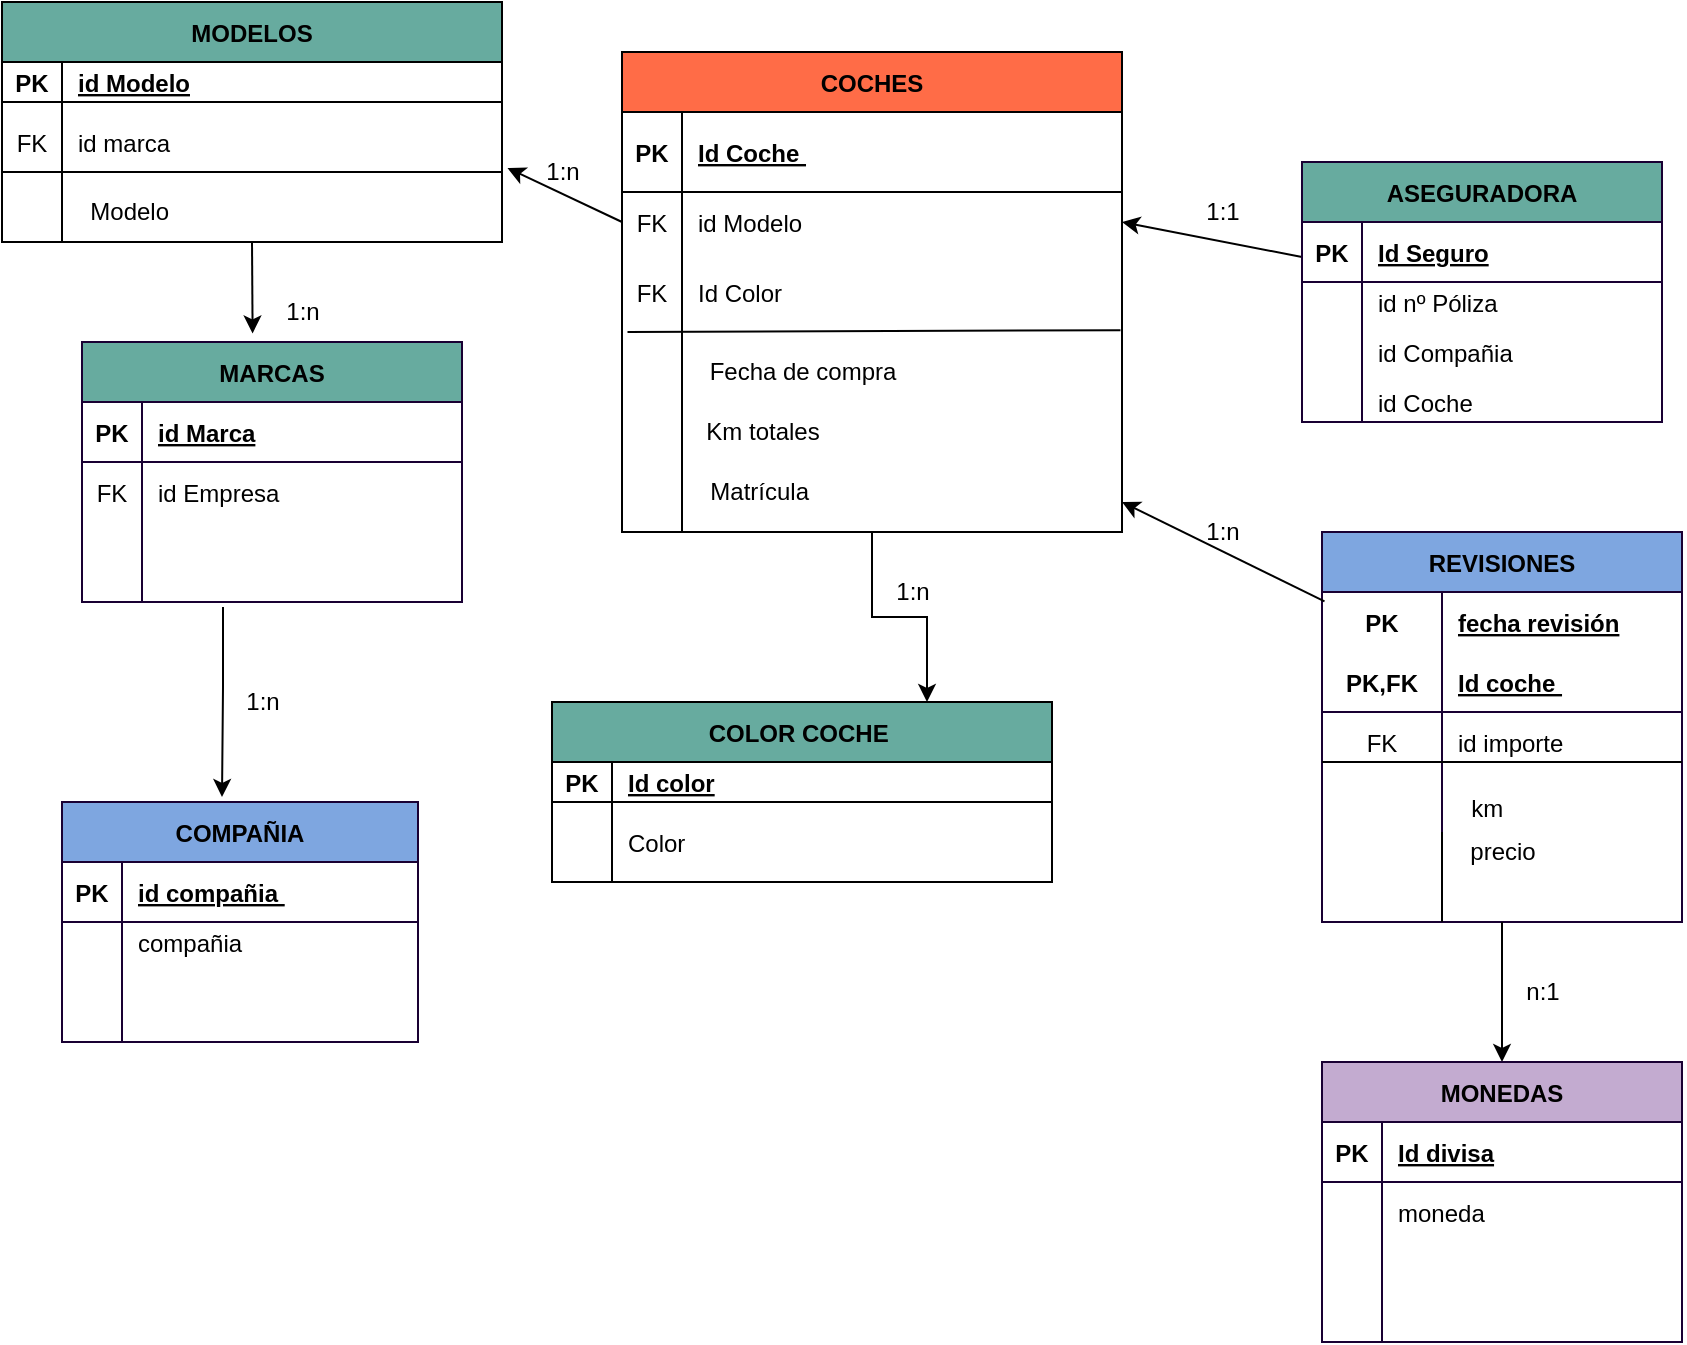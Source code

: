 <mxfile version="20.2.3" type="device"><diagram id="R2lEEEUBdFMjLlhIrx00" name="Page-1"><mxGraphModel dx="2032" dy="737" grid="1" gridSize="10" guides="1" tooltips="1" connect="1" arrows="1" fold="1" page="1" pageScale="1" pageWidth="850" pageHeight="1100" math="0" shadow="0" extFonts="Permanent Marker^https://fonts.googleapis.com/css?family=Permanent+Marker"><root><mxCell id="0"/><mxCell id="1" parent="0"/><mxCell id="n7a8dJqV4XiHfz0OGXwa-9" style="edgeStyle=orthogonalEdgeStyle;rounded=0;orthogonalLoop=1;jettySize=auto;html=1;exitX=0.5;exitY=1;exitDx=0;exitDy=0;entryX=0.75;entryY=0;entryDx=0;entryDy=0;" edge="1" parent="1" source="C-vyLk0tnHw3VtMMgP7b-2" target="n7a8dJqV4XiHfz0OGXwa-1"><mxGeometry relative="1" as="geometry"/></mxCell><mxCell id="C-vyLk0tnHw3VtMMgP7b-2" value="COCHES" style="shape=table;startSize=30;container=1;collapsible=1;childLayout=tableLayout;fixedRows=1;rowLines=0;fontStyle=1;align=center;resizeLast=1;fillColor=#FF6C47;" parent="1" vertex="1"><mxGeometry x="300" y="135" width="250" height="240" as="geometry"/></mxCell><mxCell id="C-vyLk0tnHw3VtMMgP7b-3" value="" style="shape=partialRectangle;collapsible=0;dropTarget=0;pointerEvents=0;fillColor=none;points=[[0,0.5],[1,0.5]];portConstraint=eastwest;top=0;left=0;right=0;bottom=1;" parent="C-vyLk0tnHw3VtMMgP7b-2" vertex="1"><mxGeometry y="30" width="250" height="40" as="geometry"/></mxCell><mxCell id="C-vyLk0tnHw3VtMMgP7b-4" value="PK" style="shape=partialRectangle;overflow=hidden;connectable=0;fillColor=none;top=0;left=0;bottom=0;right=0;fontStyle=1;" parent="C-vyLk0tnHw3VtMMgP7b-3" vertex="1"><mxGeometry width="30" height="40" as="geometry"><mxRectangle width="30" height="40" as="alternateBounds"/></mxGeometry></mxCell><mxCell id="C-vyLk0tnHw3VtMMgP7b-5" value="Id Coche " style="shape=partialRectangle;overflow=hidden;connectable=0;fillColor=none;top=0;left=0;bottom=0;right=0;align=left;spacingLeft=6;fontStyle=5;" parent="C-vyLk0tnHw3VtMMgP7b-3" vertex="1"><mxGeometry x="30" width="220" height="40" as="geometry"><mxRectangle width="220" height="40" as="alternateBounds"/></mxGeometry></mxCell><mxCell id="C-vyLk0tnHw3VtMMgP7b-6" value="" style="shape=partialRectangle;collapsible=0;dropTarget=0;pointerEvents=0;fillColor=none;points=[[0,0.5],[1,0.5]];portConstraint=eastwest;top=0;left=0;right=0;bottom=0;" parent="C-vyLk0tnHw3VtMMgP7b-2" vertex="1"><mxGeometry y="70" width="250" height="30" as="geometry"/></mxCell><mxCell id="C-vyLk0tnHw3VtMMgP7b-7" value="FK" style="shape=partialRectangle;overflow=hidden;connectable=0;fillColor=none;top=0;left=0;bottom=0;right=0;" parent="C-vyLk0tnHw3VtMMgP7b-6" vertex="1"><mxGeometry width="30" height="30" as="geometry"><mxRectangle width="30" height="30" as="alternateBounds"/></mxGeometry></mxCell><mxCell id="C-vyLk0tnHw3VtMMgP7b-8" value="id Modelo" style="shape=partialRectangle;overflow=hidden;connectable=0;fillColor=none;top=0;left=0;bottom=0;right=0;align=left;spacingLeft=6;" parent="C-vyLk0tnHw3VtMMgP7b-6" vertex="1"><mxGeometry x="30" width="220" height="30" as="geometry"><mxRectangle width="220" height="30" as="alternateBounds"/></mxGeometry></mxCell><mxCell id="C-vyLk0tnHw3VtMMgP7b-9" value="" style="shape=partialRectangle;collapsible=0;dropTarget=0;pointerEvents=0;fillColor=none;points=[[0,0.5],[1,0.5]];portConstraint=eastwest;top=0;left=0;right=0;bottom=0;" parent="C-vyLk0tnHw3VtMMgP7b-2" vertex="1"><mxGeometry y="100" width="250" height="40" as="geometry"/></mxCell><mxCell id="C-vyLk0tnHw3VtMMgP7b-10" value="FK" style="shape=partialRectangle;overflow=hidden;connectable=0;fillColor=none;top=0;left=0;bottom=0;right=0;strokeColor=#190033;" parent="C-vyLk0tnHw3VtMMgP7b-9" vertex="1"><mxGeometry width="30" height="40" as="geometry"><mxRectangle width="30" height="40" as="alternateBounds"/></mxGeometry></mxCell><mxCell id="C-vyLk0tnHw3VtMMgP7b-11" value="Id Color" style="shape=partialRectangle;overflow=hidden;connectable=0;fillColor=none;top=0;left=0;bottom=0;right=0;align=left;spacingLeft=6;" parent="C-vyLk0tnHw3VtMMgP7b-9" vertex="1"><mxGeometry x="30" width="220" height="40" as="geometry"><mxRectangle width="220" height="40" as="alternateBounds"/></mxGeometry></mxCell><mxCell id="n7a8dJqV4XiHfz0OGXwa-13" value="" style="endArrow=none;html=1;rounded=0;exitX=0.011;exitY=1;exitDx=0;exitDy=0;exitPerimeter=0;entryX=0.997;entryY=0.978;entryDx=0;entryDy=0;entryPerimeter=0;" edge="1" parent="C-vyLk0tnHw3VtMMgP7b-2" source="C-vyLk0tnHw3VtMMgP7b-9" target="C-vyLk0tnHw3VtMMgP7b-9"><mxGeometry relative="1" as="geometry"><mxPoint x="90" y="140" as="sourcePoint"/><mxPoint x="250" y="140" as="targetPoint"/><Array as="points"/></mxGeometry></mxCell><mxCell id="n7a8dJqV4XiHfz0OGXwa-97" style="edgeStyle=none;rounded=0;orthogonalLoop=1;jettySize=auto;html=1;exitX=0.5;exitY=1;exitDx=0;exitDy=0;entryX=0.449;entryY=-0.033;entryDx=0;entryDy=0;entryPerimeter=0;" edge="1" parent="1" source="C-vyLk0tnHw3VtMMgP7b-23" target="n7a8dJqV4XiHfz0OGXwa-46"><mxGeometry relative="1" as="geometry"/></mxCell><mxCell id="C-vyLk0tnHw3VtMMgP7b-23" value="MODELOS" style="shape=table;startSize=30;container=1;collapsible=1;childLayout=tableLayout;fixedRows=1;rowLines=0;fontStyle=1;align=center;resizeLast=1;fillColor=#67AB9F;" parent="1" vertex="1"><mxGeometry x="-10" y="110" width="250" height="120" as="geometry"/></mxCell><mxCell id="C-vyLk0tnHw3VtMMgP7b-24" value="" style="shape=partialRectangle;collapsible=0;dropTarget=0;pointerEvents=0;fillColor=none;points=[[0,0.5],[1,0.5]];portConstraint=eastwest;top=0;left=0;right=0;bottom=1;" parent="C-vyLk0tnHw3VtMMgP7b-23" vertex="1"><mxGeometry y="30" width="250" height="20" as="geometry"/></mxCell><mxCell id="C-vyLk0tnHw3VtMMgP7b-25" value="PK" style="shape=partialRectangle;overflow=hidden;connectable=0;fillColor=none;top=0;left=0;bottom=0;right=0;fontStyle=1;" parent="C-vyLk0tnHw3VtMMgP7b-24" vertex="1"><mxGeometry width="30" height="20" as="geometry"><mxRectangle width="30" height="20" as="alternateBounds"/></mxGeometry></mxCell><mxCell id="C-vyLk0tnHw3VtMMgP7b-26" value="id Modelo" style="shape=partialRectangle;overflow=hidden;connectable=0;fillColor=none;top=0;left=0;bottom=0;right=0;align=left;spacingLeft=6;fontStyle=5;" parent="C-vyLk0tnHw3VtMMgP7b-24" vertex="1"><mxGeometry x="30" width="220" height="20" as="geometry"><mxRectangle width="220" height="20" as="alternateBounds"/></mxGeometry></mxCell><mxCell id="C-vyLk0tnHw3VtMMgP7b-27" value="" style="shape=partialRectangle;collapsible=0;dropTarget=0;pointerEvents=0;fillColor=none;points=[[0,0.5],[1,0.5]];portConstraint=eastwest;top=0;left=0;right=0;bottom=0;" parent="C-vyLk0tnHw3VtMMgP7b-23" vertex="1"><mxGeometry y="50" width="250" height="40" as="geometry"/></mxCell><mxCell id="C-vyLk0tnHw3VtMMgP7b-28" value="FK" style="shape=partialRectangle;overflow=hidden;connectable=0;fillColor=none;top=0;left=0;bottom=0;right=0;" parent="C-vyLk0tnHw3VtMMgP7b-27" vertex="1"><mxGeometry width="30" height="40" as="geometry"><mxRectangle width="30" height="40" as="alternateBounds"/></mxGeometry></mxCell><mxCell id="C-vyLk0tnHw3VtMMgP7b-29" value="id marca" style="shape=partialRectangle;overflow=hidden;connectable=0;fillColor=none;top=0;left=0;bottom=0;right=0;align=left;spacingLeft=6;" parent="C-vyLk0tnHw3VtMMgP7b-27" vertex="1"><mxGeometry x="30" width="220" height="40" as="geometry"><mxRectangle width="220" height="40" as="alternateBounds"/></mxGeometry></mxCell><mxCell id="n7a8dJqV4XiHfz0OGXwa-1" value="COLOR COCHE " style="shape=table;startSize=30;container=1;collapsible=1;childLayout=tableLayout;fixedRows=1;rowLines=0;fontStyle=1;align=center;resizeLast=1;fillColor=#67AB9F;" vertex="1" parent="1"><mxGeometry x="265" y="460" width="250" height="90" as="geometry"/></mxCell><mxCell id="n7a8dJqV4XiHfz0OGXwa-2" value="" style="shape=partialRectangle;collapsible=0;dropTarget=0;pointerEvents=0;fillColor=none;points=[[0,0.5],[1,0.5]];portConstraint=eastwest;top=0;left=0;right=0;bottom=1;" vertex="1" parent="n7a8dJqV4XiHfz0OGXwa-1"><mxGeometry y="30" width="250" height="20" as="geometry"/></mxCell><mxCell id="n7a8dJqV4XiHfz0OGXwa-3" value="PK" style="shape=partialRectangle;overflow=hidden;connectable=0;fillColor=none;top=0;left=0;bottom=0;right=0;fontStyle=1;" vertex="1" parent="n7a8dJqV4XiHfz0OGXwa-2"><mxGeometry width="30" height="20" as="geometry"><mxRectangle width="30" height="20" as="alternateBounds"/></mxGeometry></mxCell><mxCell id="n7a8dJqV4XiHfz0OGXwa-4" value="Id color" style="shape=partialRectangle;overflow=hidden;connectable=0;fillColor=none;top=0;left=0;bottom=0;right=0;align=left;spacingLeft=6;fontStyle=5;" vertex="1" parent="n7a8dJqV4XiHfz0OGXwa-2"><mxGeometry x="30" width="220" height="20" as="geometry"><mxRectangle width="220" height="20" as="alternateBounds"/></mxGeometry></mxCell><mxCell id="n7a8dJqV4XiHfz0OGXwa-5" value="" style="shape=partialRectangle;collapsible=0;dropTarget=0;pointerEvents=0;fillColor=none;points=[[0,0.5],[1,0.5]];portConstraint=eastwest;top=0;left=0;right=0;bottom=0;" vertex="1" parent="n7a8dJqV4XiHfz0OGXwa-1"><mxGeometry y="50" width="250" height="40" as="geometry"/></mxCell><mxCell id="n7a8dJqV4XiHfz0OGXwa-6" value="" style="shape=partialRectangle;overflow=hidden;connectable=0;fillColor=none;top=0;left=0;bottom=0;right=0;" vertex="1" parent="n7a8dJqV4XiHfz0OGXwa-5"><mxGeometry width="30" height="40" as="geometry"><mxRectangle width="30" height="40" as="alternateBounds"/></mxGeometry></mxCell><mxCell id="n7a8dJqV4XiHfz0OGXwa-7" value="Color " style="shape=partialRectangle;overflow=hidden;connectable=0;fillColor=none;top=0;left=0;bottom=0;right=0;align=left;spacingLeft=6;" vertex="1" parent="n7a8dJqV4XiHfz0OGXwa-5"><mxGeometry x="30" width="220" height="40" as="geometry"><mxRectangle width="220" height="40" as="alternateBounds"/></mxGeometry></mxCell><mxCell id="n7a8dJqV4XiHfz0OGXwa-16" value="Fecha de compra" style="text;html=1;align=center;verticalAlign=middle;resizable=0;points=[];autosize=1;strokeColor=none;fillColor=none;" vertex="1" parent="1"><mxGeometry x="330" y="280" width="120" height="30" as="geometry"/></mxCell><mxCell id="n7a8dJqV4XiHfz0OGXwa-17" value="Km totales" style="text;html=1;align=center;verticalAlign=middle;resizable=0;points=[];autosize=1;strokeColor=none;fillColor=none;" vertex="1" parent="1"><mxGeometry x="330" y="310" width="80" height="30" as="geometry"/></mxCell><mxCell id="n7a8dJqV4XiHfz0OGXwa-19" value="Matrícula&amp;nbsp;" style="text;html=1;align=center;verticalAlign=middle;resizable=0;points=[];autosize=1;strokeColor=none;fillColor=none;" vertex="1" parent="1"><mxGeometry x="330" y="340" width="80" height="30" as="geometry"/></mxCell><mxCell id="n7a8dJqV4XiHfz0OGXwa-21" value="" style="endArrow=none;html=1;rounded=0;" edge="1" parent="1"><mxGeometry relative="1" as="geometry"><mxPoint x="330" y="255" as="sourcePoint"/><mxPoint x="330" y="375" as="targetPoint"/></mxGeometry></mxCell><mxCell id="n7a8dJqV4XiHfz0OGXwa-23" value="" style="line;strokeWidth=1;rotatable=0;dashed=0;labelPosition=right;align=left;verticalAlign=middle;spacingTop=0;spacingLeft=6;points=[];portConstraint=eastwest;" vertex="1" parent="1"><mxGeometry x="-10" y="190" width="250" height="10" as="geometry"/></mxCell><mxCell id="n7a8dJqV4XiHfz0OGXwa-24" value="Modelo&amp;nbsp;" style="text;html=1;align=center;verticalAlign=middle;resizable=0;points=[];autosize=1;strokeColor=none;fillColor=none;" vertex="1" parent="1"><mxGeometry x="20" y="200" width="70" height="30" as="geometry"/></mxCell><mxCell id="n7a8dJqV4XiHfz0OGXwa-28" value="" style="endArrow=none;html=1;rounded=0;" edge="1" parent="1"><mxGeometry relative="1" as="geometry"><mxPoint x="20" y="180" as="sourcePoint"/><mxPoint x="20" y="230" as="targetPoint"/></mxGeometry></mxCell><mxCell id="n7a8dJqV4XiHfz0OGXwa-95" style="edgeStyle=none;rounded=0;orthogonalLoop=1;jettySize=auto;html=1;entryX=1;entryY=0.5;entryDx=0;entryDy=0;" edge="1" parent="1" source="n7a8dJqV4XiHfz0OGXwa-30" target="C-vyLk0tnHw3VtMMgP7b-6"><mxGeometry relative="1" as="geometry"/></mxCell><mxCell id="n7a8dJqV4XiHfz0OGXwa-30" value="ASEGURADORA" style="shape=table;startSize=30;container=1;collapsible=1;childLayout=tableLayout;fixedRows=1;rowLines=0;fontStyle=1;align=center;resizeLast=1;strokeColor=#190033;fillColor=#67AB9F;" vertex="1" parent="1"><mxGeometry x="640" y="190" width="180" height="130" as="geometry"/></mxCell><mxCell id="n7a8dJqV4XiHfz0OGXwa-31" value="" style="shape=tableRow;horizontal=0;startSize=0;swimlaneHead=0;swimlaneBody=0;fillColor=none;collapsible=0;dropTarget=0;points=[[0,0.5],[1,0.5]];portConstraint=eastwest;top=0;left=0;right=0;bottom=1;strokeColor=#190033;" vertex="1" parent="n7a8dJqV4XiHfz0OGXwa-30"><mxGeometry y="30" width="180" height="30" as="geometry"/></mxCell><mxCell id="n7a8dJqV4XiHfz0OGXwa-32" value="PK" style="shape=partialRectangle;connectable=0;fillColor=none;top=0;left=0;bottom=0;right=0;fontStyle=1;overflow=hidden;strokeColor=#190033;" vertex="1" parent="n7a8dJqV4XiHfz0OGXwa-31"><mxGeometry width="30" height="30" as="geometry"><mxRectangle width="30" height="30" as="alternateBounds"/></mxGeometry></mxCell><mxCell id="n7a8dJqV4XiHfz0OGXwa-33" value="Id Seguro" style="shape=partialRectangle;connectable=0;fillColor=none;top=0;left=0;bottom=0;right=0;align=left;spacingLeft=6;fontStyle=5;overflow=hidden;strokeColor=#190033;" vertex="1" parent="n7a8dJqV4XiHfz0OGXwa-31"><mxGeometry x="30" width="150" height="30" as="geometry"><mxRectangle width="150" height="30" as="alternateBounds"/></mxGeometry></mxCell><mxCell id="n7a8dJqV4XiHfz0OGXwa-34" value="" style="shape=tableRow;horizontal=0;startSize=0;swimlaneHead=0;swimlaneBody=0;fillColor=none;collapsible=0;dropTarget=0;points=[[0,0.5],[1,0.5]];portConstraint=eastwest;top=0;left=0;right=0;bottom=0;strokeColor=#190033;" vertex="1" parent="n7a8dJqV4XiHfz0OGXwa-30"><mxGeometry y="60" width="180" height="20" as="geometry"/></mxCell><mxCell id="n7a8dJqV4XiHfz0OGXwa-35" value="" style="shape=partialRectangle;connectable=0;fillColor=none;top=0;left=0;bottom=0;right=0;editable=1;overflow=hidden;strokeColor=#190033;" vertex="1" parent="n7a8dJqV4XiHfz0OGXwa-34"><mxGeometry width="30" height="20" as="geometry"><mxRectangle width="30" height="20" as="alternateBounds"/></mxGeometry></mxCell><mxCell id="n7a8dJqV4XiHfz0OGXwa-36" value="id nº Póliza " style="shape=partialRectangle;connectable=0;fillColor=none;top=0;left=0;bottom=0;right=0;align=left;spacingLeft=6;overflow=hidden;strokeColor=#190033;" vertex="1" parent="n7a8dJqV4XiHfz0OGXwa-34"><mxGeometry x="30" width="150" height="20" as="geometry"><mxRectangle width="150" height="20" as="alternateBounds"/></mxGeometry></mxCell><mxCell id="n7a8dJqV4XiHfz0OGXwa-37" value="" style="shape=tableRow;horizontal=0;startSize=0;swimlaneHead=0;swimlaneBody=0;fillColor=none;collapsible=0;dropTarget=0;points=[[0,0.5],[1,0.5]];portConstraint=eastwest;top=0;left=0;right=0;bottom=0;strokeColor=#190033;" vertex="1" parent="n7a8dJqV4XiHfz0OGXwa-30"><mxGeometry y="80" width="180" height="30" as="geometry"/></mxCell><mxCell id="n7a8dJqV4XiHfz0OGXwa-38" value="" style="shape=partialRectangle;connectable=0;fillColor=none;top=0;left=0;bottom=0;right=0;editable=1;overflow=hidden;strokeColor=#190033;" vertex="1" parent="n7a8dJqV4XiHfz0OGXwa-37"><mxGeometry width="30" height="30" as="geometry"><mxRectangle width="30" height="30" as="alternateBounds"/></mxGeometry></mxCell><mxCell id="n7a8dJqV4XiHfz0OGXwa-39" value="id Compañia " style="shape=partialRectangle;connectable=0;fillColor=none;top=0;left=0;bottom=0;right=0;align=left;spacingLeft=6;overflow=hidden;strokeColor=#190033;" vertex="1" parent="n7a8dJqV4XiHfz0OGXwa-37"><mxGeometry x="30" width="150" height="30" as="geometry"><mxRectangle width="150" height="30" as="alternateBounds"/></mxGeometry></mxCell><mxCell id="n7a8dJqV4XiHfz0OGXwa-40" value="" style="shape=tableRow;horizontal=0;startSize=0;swimlaneHead=0;swimlaneBody=0;fillColor=none;collapsible=0;dropTarget=0;points=[[0,0.5],[1,0.5]];portConstraint=eastwest;top=0;left=0;right=0;bottom=0;strokeColor=#190033;" vertex="1" parent="n7a8dJqV4XiHfz0OGXwa-30"><mxGeometry y="110" width="180" height="20" as="geometry"/></mxCell><mxCell id="n7a8dJqV4XiHfz0OGXwa-41" value="" style="shape=partialRectangle;connectable=0;fillColor=none;top=0;left=0;bottom=0;right=0;editable=1;overflow=hidden;strokeColor=#190033;" vertex="1" parent="n7a8dJqV4XiHfz0OGXwa-40"><mxGeometry width="30" height="20" as="geometry"><mxRectangle width="30" height="20" as="alternateBounds"/></mxGeometry></mxCell><mxCell id="n7a8dJqV4XiHfz0OGXwa-42" value="id Coche" style="shape=partialRectangle;connectable=0;fillColor=none;top=0;left=0;bottom=0;right=0;align=left;spacingLeft=6;overflow=hidden;strokeColor=#190033;" vertex="1" parent="n7a8dJqV4XiHfz0OGXwa-40"><mxGeometry x="30" width="150" height="20" as="geometry"><mxRectangle width="150" height="20" as="alternateBounds"/></mxGeometry></mxCell><mxCell id="n7a8dJqV4XiHfz0OGXwa-46" value="MARCAS" style="shape=table;startSize=30;container=1;collapsible=1;childLayout=tableLayout;fixedRows=1;rowLines=0;fontStyle=1;align=center;resizeLast=1;strokeColor=#190033;fillColor=#67AB9F;" vertex="1" parent="1"><mxGeometry x="30" y="280" width="190" height="130" as="geometry"/></mxCell><mxCell id="n7a8dJqV4XiHfz0OGXwa-47" value="" style="shape=tableRow;horizontal=0;startSize=0;swimlaneHead=0;swimlaneBody=0;fillColor=none;collapsible=0;dropTarget=0;points=[[0,0.5],[1,0.5]];portConstraint=eastwest;top=0;left=0;right=0;bottom=1;strokeColor=#190033;" vertex="1" parent="n7a8dJqV4XiHfz0OGXwa-46"><mxGeometry y="30" width="190" height="30" as="geometry"/></mxCell><mxCell id="n7a8dJqV4XiHfz0OGXwa-48" value="PK" style="shape=partialRectangle;connectable=0;fillColor=none;top=0;left=0;bottom=0;right=0;fontStyle=1;overflow=hidden;strokeColor=#190033;" vertex="1" parent="n7a8dJqV4XiHfz0OGXwa-47"><mxGeometry width="30" height="30" as="geometry"><mxRectangle width="30" height="30" as="alternateBounds"/></mxGeometry></mxCell><mxCell id="n7a8dJqV4XiHfz0OGXwa-49" value="id Marca" style="shape=partialRectangle;connectable=0;fillColor=none;top=0;left=0;bottom=0;right=0;align=left;spacingLeft=6;fontStyle=5;overflow=hidden;strokeColor=#190033;" vertex="1" parent="n7a8dJqV4XiHfz0OGXwa-47"><mxGeometry x="30" width="160" height="30" as="geometry"><mxRectangle width="160" height="30" as="alternateBounds"/></mxGeometry></mxCell><mxCell id="n7a8dJqV4XiHfz0OGXwa-50" value="" style="shape=tableRow;horizontal=0;startSize=0;swimlaneHead=0;swimlaneBody=0;fillColor=none;collapsible=0;dropTarget=0;points=[[0,0.5],[1,0.5]];portConstraint=eastwest;top=0;left=0;right=0;bottom=0;strokeColor=#190033;" vertex="1" parent="n7a8dJqV4XiHfz0OGXwa-46"><mxGeometry y="60" width="190" height="30" as="geometry"/></mxCell><mxCell id="n7a8dJqV4XiHfz0OGXwa-51" value="FK" style="shape=partialRectangle;connectable=0;fillColor=none;top=0;left=0;bottom=0;right=0;editable=1;overflow=hidden;strokeColor=#190033;" vertex="1" parent="n7a8dJqV4XiHfz0OGXwa-50"><mxGeometry width="30" height="30" as="geometry"><mxRectangle width="30" height="30" as="alternateBounds"/></mxGeometry></mxCell><mxCell id="n7a8dJqV4XiHfz0OGXwa-52" value="id Empresa " style="shape=partialRectangle;connectable=0;fillColor=none;top=0;left=0;bottom=0;right=0;align=left;spacingLeft=6;overflow=hidden;strokeColor=#190033;" vertex="1" parent="n7a8dJqV4XiHfz0OGXwa-50"><mxGeometry x="30" width="160" height="30" as="geometry"><mxRectangle width="160" height="30" as="alternateBounds"/></mxGeometry></mxCell><mxCell id="n7a8dJqV4XiHfz0OGXwa-56" value="" style="shape=tableRow;horizontal=0;startSize=0;swimlaneHead=0;swimlaneBody=0;fillColor=none;collapsible=0;dropTarget=0;points=[[0,0.5],[1,0.5]];portConstraint=eastwest;top=0;left=0;right=0;bottom=0;strokeColor=#190033;" vertex="1" parent="n7a8dJqV4XiHfz0OGXwa-46"><mxGeometry y="90" width="190" height="20" as="geometry"/></mxCell><mxCell id="n7a8dJqV4XiHfz0OGXwa-57" value="" style="shape=partialRectangle;connectable=0;fillColor=none;top=0;left=0;bottom=0;right=0;editable=1;overflow=hidden;strokeColor=#190033;" vertex="1" parent="n7a8dJqV4XiHfz0OGXwa-56"><mxGeometry width="30" height="20" as="geometry"><mxRectangle width="30" height="20" as="alternateBounds"/></mxGeometry></mxCell><mxCell id="n7a8dJqV4XiHfz0OGXwa-58" value="" style="shape=partialRectangle;connectable=0;fillColor=none;top=0;left=0;bottom=0;right=0;align=left;spacingLeft=6;overflow=hidden;strokeColor=#190033;" vertex="1" parent="n7a8dJqV4XiHfz0OGXwa-56"><mxGeometry x="30" width="160" height="20" as="geometry"><mxRectangle width="160" height="20" as="alternateBounds"/></mxGeometry></mxCell><mxCell id="n7a8dJqV4XiHfz0OGXwa-53" value="" style="shape=tableRow;horizontal=0;startSize=0;swimlaneHead=0;swimlaneBody=0;fillColor=none;collapsible=0;dropTarget=0;points=[[0,0.5],[1,0.5]];portConstraint=eastwest;top=0;left=0;right=0;bottom=0;strokeColor=#190033;" vertex="1" parent="n7a8dJqV4XiHfz0OGXwa-46"><mxGeometry y="110" width="190" height="20" as="geometry"/></mxCell><mxCell id="n7a8dJqV4XiHfz0OGXwa-54" value="" style="shape=partialRectangle;connectable=0;fillColor=none;top=0;left=0;bottom=0;right=0;editable=1;overflow=hidden;strokeColor=#190033;" vertex="1" parent="n7a8dJqV4XiHfz0OGXwa-53"><mxGeometry width="30" height="20" as="geometry"><mxRectangle width="30" height="20" as="alternateBounds"/></mxGeometry></mxCell><mxCell id="n7a8dJqV4XiHfz0OGXwa-55" value="" style="shape=partialRectangle;connectable=0;fillColor=none;top=0;left=0;bottom=0;right=0;align=left;spacingLeft=6;overflow=hidden;strokeColor=#190033;" vertex="1" parent="n7a8dJqV4XiHfz0OGXwa-53"><mxGeometry x="30" width="160" height="20" as="geometry"><mxRectangle width="160" height="20" as="alternateBounds"/></mxGeometry></mxCell><mxCell id="n7a8dJqV4XiHfz0OGXwa-68" value="1:n" style="text;html=1;align=center;verticalAlign=middle;resizable=0;points=[];autosize=1;strokeColor=none;fillColor=none;" vertex="1" parent="1"><mxGeometry x="120" y="250" width="40" height="30" as="geometry"/></mxCell><mxCell id="n7a8dJqV4XiHfz0OGXwa-74" value="COMPAÑIA" style="shape=table;startSize=30;container=1;collapsible=1;childLayout=tableLayout;fixedRows=1;rowLines=0;fontStyle=1;align=center;resizeLast=1;strokeColor=#190033;fillColor=#7EA6E0;" vertex="1" parent="1"><mxGeometry x="20" y="510" width="178" height="120" as="geometry"/></mxCell><mxCell id="n7a8dJqV4XiHfz0OGXwa-75" value="" style="shape=tableRow;horizontal=0;startSize=0;swimlaneHead=0;swimlaneBody=0;fillColor=none;collapsible=0;dropTarget=0;points=[[0,0.5],[1,0.5]];portConstraint=eastwest;top=0;left=0;right=0;bottom=1;strokeColor=#190033;" vertex="1" parent="n7a8dJqV4XiHfz0OGXwa-74"><mxGeometry y="30" width="178" height="30" as="geometry"/></mxCell><mxCell id="n7a8dJqV4XiHfz0OGXwa-76" value="PK" style="shape=partialRectangle;connectable=0;fillColor=none;top=0;left=0;bottom=0;right=0;fontStyle=1;overflow=hidden;strokeColor=#190033;" vertex="1" parent="n7a8dJqV4XiHfz0OGXwa-75"><mxGeometry width="30" height="30" as="geometry"><mxRectangle width="30" height="30" as="alternateBounds"/></mxGeometry></mxCell><mxCell id="n7a8dJqV4XiHfz0OGXwa-77" value="id compañia " style="shape=partialRectangle;connectable=0;fillColor=none;top=0;left=0;bottom=0;right=0;align=left;spacingLeft=6;fontStyle=5;overflow=hidden;strokeColor=#190033;" vertex="1" parent="n7a8dJqV4XiHfz0OGXwa-75"><mxGeometry x="30" width="148" height="30" as="geometry"><mxRectangle width="148" height="30" as="alternateBounds"/></mxGeometry></mxCell><mxCell id="n7a8dJqV4XiHfz0OGXwa-78" value="" style="shape=tableRow;horizontal=0;startSize=0;swimlaneHead=0;swimlaneBody=0;fillColor=none;collapsible=0;dropTarget=0;points=[[0,0.5],[1,0.5]];portConstraint=eastwest;top=0;left=0;right=0;bottom=0;strokeColor=#190033;" vertex="1" parent="n7a8dJqV4XiHfz0OGXwa-74"><mxGeometry y="60" width="178" height="20" as="geometry"/></mxCell><mxCell id="n7a8dJqV4XiHfz0OGXwa-79" value="" style="shape=partialRectangle;connectable=0;fillColor=none;top=0;left=0;bottom=0;right=0;editable=1;overflow=hidden;strokeColor=#190033;" vertex="1" parent="n7a8dJqV4XiHfz0OGXwa-78"><mxGeometry width="30" height="20" as="geometry"><mxRectangle width="30" height="20" as="alternateBounds"/></mxGeometry></mxCell><mxCell id="n7a8dJqV4XiHfz0OGXwa-80" value="compañia " style="shape=partialRectangle;connectable=0;fillColor=none;top=0;left=0;bottom=0;right=0;align=left;spacingLeft=6;overflow=hidden;strokeColor=#190033;" vertex="1" parent="n7a8dJqV4XiHfz0OGXwa-78"><mxGeometry x="30" width="148" height="20" as="geometry"><mxRectangle width="148" height="20" as="alternateBounds"/></mxGeometry></mxCell><mxCell id="n7a8dJqV4XiHfz0OGXwa-84" value="" style="shape=tableRow;horizontal=0;startSize=0;swimlaneHead=0;swimlaneBody=0;fillColor=none;collapsible=0;dropTarget=0;points=[[0,0.5],[1,0.5]];portConstraint=eastwest;top=0;left=0;right=0;bottom=0;strokeColor=#190033;" vertex="1" parent="n7a8dJqV4XiHfz0OGXwa-74"><mxGeometry y="80" width="178" height="20" as="geometry"/></mxCell><mxCell id="n7a8dJqV4XiHfz0OGXwa-85" value="" style="shape=partialRectangle;connectable=0;fillColor=none;top=0;left=0;bottom=0;right=0;editable=1;overflow=hidden;strokeColor=#190033;" vertex="1" parent="n7a8dJqV4XiHfz0OGXwa-84"><mxGeometry width="30" height="20" as="geometry"><mxRectangle width="30" height="20" as="alternateBounds"/></mxGeometry></mxCell><mxCell id="n7a8dJqV4XiHfz0OGXwa-86" value="" style="shape=partialRectangle;connectable=0;fillColor=none;top=0;left=0;bottom=0;right=0;align=left;spacingLeft=6;overflow=hidden;strokeColor=#190033;" vertex="1" parent="n7a8dJqV4XiHfz0OGXwa-84"><mxGeometry x="30" width="148" height="20" as="geometry"><mxRectangle width="148" height="20" as="alternateBounds"/></mxGeometry></mxCell><mxCell id="n7a8dJqV4XiHfz0OGXwa-81" value="" style="shape=tableRow;horizontal=0;startSize=0;swimlaneHead=0;swimlaneBody=0;fillColor=none;collapsible=0;dropTarget=0;points=[[0,0.5],[1,0.5]];portConstraint=eastwest;top=0;left=0;right=0;bottom=0;strokeColor=#190033;" vertex="1" parent="n7a8dJqV4XiHfz0OGXwa-74"><mxGeometry y="100" width="178" height="20" as="geometry"/></mxCell><mxCell id="n7a8dJqV4XiHfz0OGXwa-82" value="" style="shape=partialRectangle;connectable=0;fillColor=none;top=0;left=0;bottom=0;right=0;editable=1;overflow=hidden;strokeColor=#190033;" vertex="1" parent="n7a8dJqV4XiHfz0OGXwa-81"><mxGeometry width="30" height="20" as="geometry"><mxRectangle width="30" height="20" as="alternateBounds"/></mxGeometry></mxCell><mxCell id="n7a8dJqV4XiHfz0OGXwa-83" value="" style="shape=partialRectangle;connectable=0;fillColor=none;top=0;left=0;bottom=0;right=0;align=left;spacingLeft=6;overflow=hidden;strokeColor=#190033;" vertex="1" parent="n7a8dJqV4XiHfz0OGXwa-81"><mxGeometry x="30" width="148" height="20" as="geometry"><mxRectangle width="148" height="20" as="alternateBounds"/></mxGeometry></mxCell><mxCell id="n7a8dJqV4XiHfz0OGXwa-88" value="" style="edgeStyle=segmentEdgeStyle;endArrow=classic;html=1;rounded=0;" edge="1" parent="1"><mxGeometry width="50" height="50" relative="1" as="geometry"><mxPoint x="100.5" y="412.5" as="sourcePoint"/><mxPoint x="100" y="507.5" as="targetPoint"/><Array as="points"><mxPoint x="100.5" y="452.5"/></Array></mxGeometry></mxCell><mxCell id="n7a8dJqV4XiHfz0OGXwa-89" value="1:n" style="text;html=1;align=center;verticalAlign=middle;resizable=0;points=[];autosize=1;strokeColor=none;fillColor=none;" vertex="1" parent="1"><mxGeometry x="100" y="445" width="40" height="30" as="geometry"/></mxCell><mxCell id="n7a8dJqV4XiHfz0OGXwa-91" value="1:n" style="text;html=1;align=center;verticalAlign=middle;resizable=0;points=[];autosize=1;strokeColor=none;fillColor=none;" vertex="1" parent="1"><mxGeometry x="425" y="390" width="40" height="30" as="geometry"/></mxCell><mxCell id="n7a8dJqV4XiHfz0OGXwa-92" value="1:n" style="text;html=1;align=center;verticalAlign=middle;resizable=0;points=[];autosize=1;strokeColor=none;fillColor=none;" vertex="1" parent="1"><mxGeometry x="250" y="180" width="40" height="30" as="geometry"/></mxCell><mxCell id="n7a8dJqV4XiHfz0OGXwa-93" value="1:1" style="text;html=1;align=center;verticalAlign=middle;resizable=0;points=[];autosize=1;strokeColor=none;fillColor=none;" vertex="1" parent="1"><mxGeometry x="580" y="200" width="40" height="30" as="geometry"/></mxCell><mxCell id="n7a8dJqV4XiHfz0OGXwa-96" style="edgeStyle=none;rounded=0;orthogonalLoop=1;jettySize=auto;html=1;exitX=0;exitY=0.5;exitDx=0;exitDy=0;entryX=1.011;entryY=0.825;entryDx=0;entryDy=0;entryPerimeter=0;" edge="1" parent="1" source="C-vyLk0tnHw3VtMMgP7b-6" target="C-vyLk0tnHw3VtMMgP7b-27"><mxGeometry relative="1" as="geometry"/></mxCell><mxCell id="n7a8dJqV4XiHfz0OGXwa-124" value="REVISIONES" style="shape=table;startSize=30;container=1;collapsible=1;childLayout=tableLayout;fixedRows=1;rowLines=0;fontStyle=1;align=center;resizeLast=1;strokeColor=#190033;fillColor=#7EA6E0;" vertex="1" parent="1"><mxGeometry x="650" y="375" width="180" height="195" as="geometry"/></mxCell><mxCell id="n7a8dJqV4XiHfz0OGXwa-125" value="" style="shape=tableRow;horizontal=0;startSize=0;swimlaneHead=0;swimlaneBody=0;fillColor=none;collapsible=0;dropTarget=0;points=[[0,0.5],[1,0.5]];portConstraint=eastwest;top=0;left=0;right=0;bottom=0;strokeColor=#190033;" vertex="1" parent="n7a8dJqV4XiHfz0OGXwa-124"><mxGeometry y="30" width="180" height="30" as="geometry"/></mxCell><mxCell id="n7a8dJqV4XiHfz0OGXwa-126" value="PK" style="shape=partialRectangle;connectable=0;fillColor=none;top=0;left=0;bottom=0;right=0;fontStyle=1;overflow=hidden;strokeColor=#190033;" vertex="1" parent="n7a8dJqV4XiHfz0OGXwa-125"><mxGeometry width="60" height="30" as="geometry"><mxRectangle width="60" height="30" as="alternateBounds"/></mxGeometry></mxCell><mxCell id="n7a8dJqV4XiHfz0OGXwa-127" value="fecha revisión" style="shape=partialRectangle;connectable=0;fillColor=none;top=0;left=0;bottom=0;right=0;align=left;spacingLeft=6;fontStyle=5;overflow=hidden;strokeColor=#190033;" vertex="1" parent="n7a8dJqV4XiHfz0OGXwa-125"><mxGeometry x="60" width="120" height="30" as="geometry"><mxRectangle width="120" height="30" as="alternateBounds"/></mxGeometry></mxCell><mxCell id="n7a8dJqV4XiHfz0OGXwa-128" value="" style="shape=tableRow;horizontal=0;startSize=0;swimlaneHead=0;swimlaneBody=0;fillColor=none;collapsible=0;dropTarget=0;points=[[0,0.5],[1,0.5]];portConstraint=eastwest;top=0;left=0;right=0;bottom=1;strokeColor=#190033;" vertex="1" parent="n7a8dJqV4XiHfz0OGXwa-124"><mxGeometry y="60" width="180" height="30" as="geometry"/></mxCell><mxCell id="n7a8dJqV4XiHfz0OGXwa-129" value="PK,FK" style="shape=partialRectangle;connectable=0;fillColor=none;top=0;left=0;bottom=0;right=0;fontStyle=1;overflow=hidden;strokeColor=#190033;" vertex="1" parent="n7a8dJqV4XiHfz0OGXwa-128"><mxGeometry width="60" height="30" as="geometry"><mxRectangle width="60" height="30" as="alternateBounds"/></mxGeometry></mxCell><mxCell id="n7a8dJqV4XiHfz0OGXwa-130" value="Id coche " style="shape=partialRectangle;connectable=0;fillColor=none;top=0;left=0;bottom=0;right=0;align=left;spacingLeft=6;fontStyle=5;overflow=hidden;strokeColor=#190033;" vertex="1" parent="n7a8dJqV4XiHfz0OGXwa-128"><mxGeometry x="60" width="120" height="30" as="geometry"><mxRectangle width="120" height="30" as="alternateBounds"/></mxGeometry></mxCell><mxCell id="n7a8dJqV4XiHfz0OGXwa-131" value="" style="shape=tableRow;horizontal=0;startSize=0;swimlaneHead=0;swimlaneBody=0;fillColor=none;collapsible=0;dropTarget=0;points=[[0,0.5],[1,0.5]];portConstraint=eastwest;top=0;left=0;right=0;bottom=0;strokeColor=#190033;" vertex="1" parent="n7a8dJqV4XiHfz0OGXwa-124"><mxGeometry y="90" width="180" height="30" as="geometry"/></mxCell><mxCell id="n7a8dJqV4XiHfz0OGXwa-132" value="FK" style="shape=partialRectangle;connectable=0;fillColor=none;top=0;left=0;bottom=0;right=0;editable=1;overflow=hidden;strokeColor=#190033;" vertex="1" parent="n7a8dJqV4XiHfz0OGXwa-131"><mxGeometry width="60" height="30" as="geometry"><mxRectangle width="60" height="30" as="alternateBounds"/></mxGeometry></mxCell><mxCell id="n7a8dJqV4XiHfz0OGXwa-133" value="id importe " style="shape=partialRectangle;connectable=0;fillColor=none;top=0;left=0;bottom=0;right=0;align=left;spacingLeft=6;overflow=hidden;strokeColor=#190033;" vertex="1" parent="n7a8dJqV4XiHfz0OGXwa-131"><mxGeometry x="60" width="120" height="30" as="geometry"><mxRectangle width="120" height="30" as="alternateBounds"/></mxGeometry></mxCell><mxCell id="n7a8dJqV4XiHfz0OGXwa-134" value="" style="shape=tableRow;horizontal=0;startSize=0;swimlaneHead=0;swimlaneBody=0;fillColor=none;collapsible=0;dropTarget=0;points=[[0,0.5],[1,0.5]];portConstraint=eastwest;top=0;left=0;right=0;bottom=0;strokeColor=#190033;" vertex="1" parent="n7a8dJqV4XiHfz0OGXwa-124"><mxGeometry y="120" width="180" height="35" as="geometry"/></mxCell><mxCell id="n7a8dJqV4XiHfz0OGXwa-135" value="" style="shape=partialRectangle;connectable=0;fillColor=none;top=0;left=0;bottom=0;right=0;editable=1;overflow=hidden;strokeColor=#190033;" vertex="1" parent="n7a8dJqV4XiHfz0OGXwa-134"><mxGeometry width="60" height="35" as="geometry"><mxRectangle width="60" height="35" as="alternateBounds"/></mxGeometry></mxCell><mxCell id="n7a8dJqV4XiHfz0OGXwa-136" value="  km" style="shape=partialRectangle;connectable=0;fillColor=none;top=0;left=0;bottom=0;right=0;align=left;spacingLeft=6;overflow=hidden;strokeColor=#190033;" vertex="1" parent="n7a8dJqV4XiHfz0OGXwa-134"><mxGeometry x="60" width="120" height="35" as="geometry"><mxRectangle width="120" height="35" as="alternateBounds"/></mxGeometry></mxCell><mxCell id="n7a8dJqV4XiHfz0OGXwa-157" style="edgeStyle=none;rounded=0;orthogonalLoop=1;jettySize=auto;html=1;entryX=0.5;entryY=0;entryDx=0;entryDy=0;" edge="1" parent="1" target="n7a8dJqV4XiHfz0OGXwa-144"><mxGeometry relative="1" as="geometry"><mxPoint x="740" y="570" as="sourcePoint"/></mxGeometry></mxCell><mxCell id="n7a8dJqV4XiHfz0OGXwa-137" value="precio" style="text;html=1;align=center;verticalAlign=middle;resizable=0;points=[];autosize=1;strokeColor=none;fillColor=none;" vertex="1" parent="1"><mxGeometry x="710" y="520" width="60" height="30" as="geometry"/></mxCell><mxCell id="n7a8dJqV4XiHfz0OGXwa-140" value="" style="endArrow=none;html=1;rounded=0;" edge="1" parent="1"><mxGeometry relative="1" as="geometry"><mxPoint x="710" y="525" as="sourcePoint"/><mxPoint x="710" y="570" as="targetPoint"/></mxGeometry></mxCell><mxCell id="n7a8dJqV4XiHfz0OGXwa-141" value="" style="endArrow=none;html=1;rounded=0;" edge="1" parent="1"><mxGeometry relative="1" as="geometry"><mxPoint x="650" y="490" as="sourcePoint"/><mxPoint x="830" y="490" as="targetPoint"/><Array as="points"><mxPoint x="750" y="490"/></Array></mxGeometry></mxCell><mxCell id="n7a8dJqV4XiHfz0OGXwa-142" style="edgeStyle=none;rounded=0;orthogonalLoop=1;jettySize=auto;html=1;exitX=0.007;exitY=0.156;exitDx=0;exitDy=0;exitPerimeter=0;" edge="1" parent="1" source="n7a8dJqV4XiHfz0OGXwa-125"><mxGeometry relative="1" as="geometry"><mxPoint x="550" y="360" as="targetPoint"/></mxGeometry></mxCell><mxCell id="n7a8dJqV4XiHfz0OGXwa-143" value="1:n" style="text;html=1;align=center;verticalAlign=middle;resizable=0;points=[];autosize=1;strokeColor=none;fillColor=none;" vertex="1" parent="1"><mxGeometry x="580" y="360" width="40" height="30" as="geometry"/></mxCell><mxCell id="n7a8dJqV4XiHfz0OGXwa-144" value="MONEDAS" style="shape=table;startSize=30;container=1;collapsible=1;childLayout=tableLayout;fixedRows=1;rowLines=0;fontStyle=1;align=center;resizeLast=1;strokeColor=#190033;fillColor=#C3ABD0;" vertex="1" parent="1"><mxGeometry x="650" y="640" width="180" height="140" as="geometry"/></mxCell><mxCell id="n7a8dJqV4XiHfz0OGXwa-145" value="" style="shape=tableRow;horizontal=0;startSize=0;swimlaneHead=0;swimlaneBody=0;fillColor=none;collapsible=0;dropTarget=0;points=[[0,0.5],[1,0.5]];portConstraint=eastwest;top=0;left=0;right=0;bottom=1;strokeColor=#190033;" vertex="1" parent="n7a8dJqV4XiHfz0OGXwa-144"><mxGeometry y="30" width="180" height="30" as="geometry"/></mxCell><mxCell id="n7a8dJqV4XiHfz0OGXwa-146" value="PK" style="shape=partialRectangle;connectable=0;fillColor=none;top=0;left=0;bottom=0;right=0;fontStyle=1;overflow=hidden;strokeColor=#190033;" vertex="1" parent="n7a8dJqV4XiHfz0OGXwa-145"><mxGeometry width="30" height="30" as="geometry"><mxRectangle width="30" height="30" as="alternateBounds"/></mxGeometry></mxCell><mxCell id="n7a8dJqV4XiHfz0OGXwa-147" value="Id divisa" style="shape=partialRectangle;connectable=0;fillColor=none;top=0;left=0;bottom=0;right=0;align=left;spacingLeft=6;fontStyle=5;overflow=hidden;strokeColor=#190033;" vertex="1" parent="n7a8dJqV4XiHfz0OGXwa-145"><mxGeometry x="30" width="150" height="30" as="geometry"><mxRectangle width="150" height="30" as="alternateBounds"/></mxGeometry></mxCell><mxCell id="n7a8dJqV4XiHfz0OGXwa-148" value="" style="shape=tableRow;horizontal=0;startSize=0;swimlaneHead=0;swimlaneBody=0;fillColor=none;collapsible=0;dropTarget=0;points=[[0,0.5],[1,0.5]];portConstraint=eastwest;top=0;left=0;right=0;bottom=0;strokeColor=#190033;" vertex="1" parent="n7a8dJqV4XiHfz0OGXwa-144"><mxGeometry y="60" width="180" height="30" as="geometry"/></mxCell><mxCell id="n7a8dJqV4XiHfz0OGXwa-149" value="" style="shape=partialRectangle;connectable=0;fillColor=none;top=0;left=0;bottom=0;right=0;editable=1;overflow=hidden;strokeColor=#190033;" vertex="1" parent="n7a8dJqV4XiHfz0OGXwa-148"><mxGeometry width="30" height="30" as="geometry"><mxRectangle width="30" height="30" as="alternateBounds"/></mxGeometry></mxCell><mxCell id="n7a8dJqV4XiHfz0OGXwa-150" value="moneda" style="shape=partialRectangle;connectable=0;fillColor=none;top=0;left=0;bottom=0;right=0;align=left;spacingLeft=6;overflow=hidden;strokeColor=#190033;" vertex="1" parent="n7a8dJqV4XiHfz0OGXwa-148"><mxGeometry x="30" width="150" height="30" as="geometry"><mxRectangle width="150" height="30" as="alternateBounds"/></mxGeometry></mxCell><mxCell id="n7a8dJqV4XiHfz0OGXwa-154" value="" style="shape=tableRow;horizontal=0;startSize=0;swimlaneHead=0;swimlaneBody=0;fillColor=none;collapsible=0;dropTarget=0;points=[[0,0.5],[1,0.5]];portConstraint=eastwest;top=0;left=0;right=0;bottom=0;strokeColor=#190033;" vertex="1" parent="n7a8dJqV4XiHfz0OGXwa-144"><mxGeometry y="90" width="180" height="30" as="geometry"/></mxCell><mxCell id="n7a8dJqV4XiHfz0OGXwa-155" value="" style="shape=partialRectangle;connectable=0;fillColor=none;top=0;left=0;bottom=0;right=0;editable=1;overflow=hidden;strokeColor=#190033;" vertex="1" parent="n7a8dJqV4XiHfz0OGXwa-154"><mxGeometry width="30" height="30" as="geometry"><mxRectangle width="30" height="30" as="alternateBounds"/></mxGeometry></mxCell><mxCell id="n7a8dJqV4XiHfz0OGXwa-156" value="" style="shape=partialRectangle;connectable=0;fillColor=none;top=0;left=0;bottom=0;right=0;align=left;spacingLeft=6;overflow=hidden;strokeColor=#190033;" vertex="1" parent="n7a8dJqV4XiHfz0OGXwa-154"><mxGeometry x="30" width="150" height="30" as="geometry"><mxRectangle width="150" height="30" as="alternateBounds"/></mxGeometry></mxCell><mxCell id="n7a8dJqV4XiHfz0OGXwa-151" value="" style="shape=tableRow;horizontal=0;startSize=0;swimlaneHead=0;swimlaneBody=0;fillColor=none;collapsible=0;dropTarget=0;points=[[0,0.5],[1,0.5]];portConstraint=eastwest;top=0;left=0;right=0;bottom=0;strokeColor=#190033;" vertex="1" parent="n7a8dJqV4XiHfz0OGXwa-144"><mxGeometry y="120" width="180" height="20" as="geometry"/></mxCell><mxCell id="n7a8dJqV4XiHfz0OGXwa-152" value="" style="shape=partialRectangle;connectable=0;fillColor=none;top=0;left=0;bottom=0;right=0;editable=1;overflow=hidden;strokeColor=#190033;" vertex="1" parent="n7a8dJqV4XiHfz0OGXwa-151"><mxGeometry width="30" height="20" as="geometry"><mxRectangle width="30" height="20" as="alternateBounds"/></mxGeometry></mxCell><mxCell id="n7a8dJqV4XiHfz0OGXwa-153" value="" style="shape=partialRectangle;connectable=0;fillColor=none;top=0;left=0;bottom=0;right=0;align=left;spacingLeft=6;overflow=hidden;strokeColor=#190033;" vertex="1" parent="n7a8dJqV4XiHfz0OGXwa-151"><mxGeometry x="30" width="150" height="20" as="geometry"><mxRectangle width="150" height="20" as="alternateBounds"/></mxGeometry></mxCell><mxCell id="n7a8dJqV4XiHfz0OGXwa-158" value="n:1" style="text;html=1;align=center;verticalAlign=middle;resizable=0;points=[];autosize=1;strokeColor=none;fillColor=none;" vertex="1" parent="1"><mxGeometry x="740" y="590" width="40" height="30" as="geometry"/></mxCell></root></mxGraphModel></diagram></mxfile>
